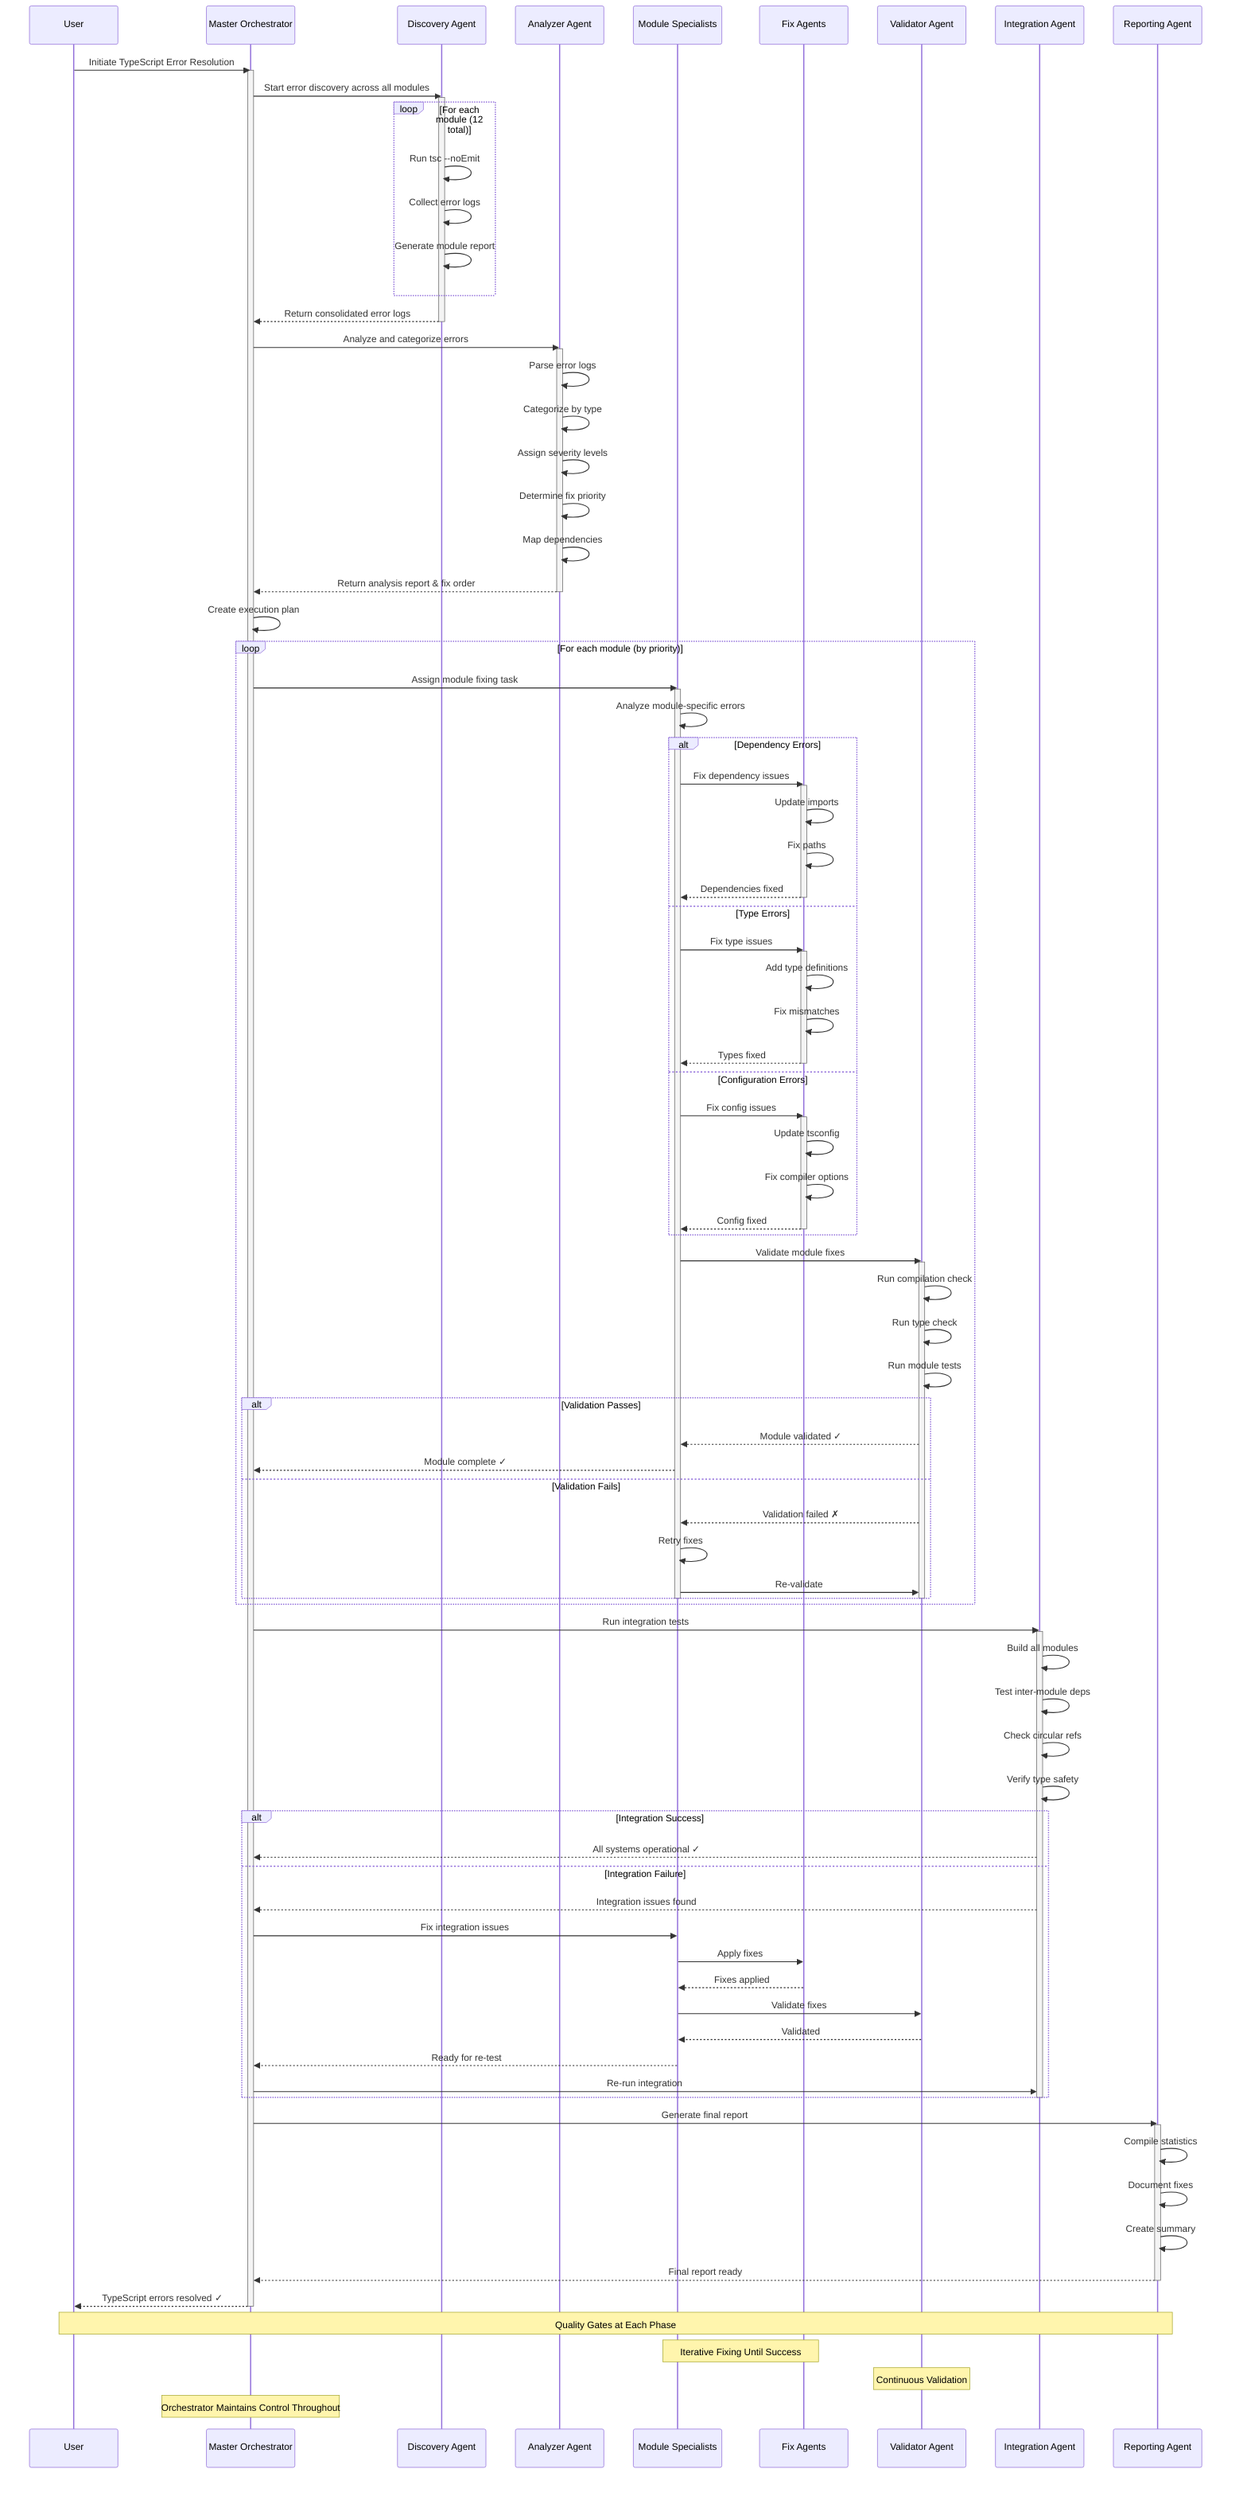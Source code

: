 sequenceDiagram
    participant User
    participant MO as Master Orchestrator
    participant DA as Discovery Agent
    participant AA as Analyzer Agent
    participant MS as Module Specialists
    participant FA as Fix Agents
    participant VA as Validator Agent
    participant IA as Integration Agent
    participant RA as Reporting Agent
    
    User->>MO: Initiate TypeScript Error Resolution
    activate MO
    
    %% Phase 1: Discovery
    MO->>DA: Start error discovery across all modules
    activate DA
    loop For each module (12 total)
        DA->>DA: Run tsc --noEmit
        DA->>DA: Collect error logs
        DA->>DA: Generate module report
    end
    DA-->>MO: Return consolidated error logs
    deactivate DA
    
    %% Phase 2: Analysis
    MO->>AA: Analyze and categorize errors
    activate AA
    AA->>AA: Parse error logs
    AA->>AA: Categorize by type
    AA->>AA: Assign severity levels
    AA->>AA: Determine fix priority
    AA->>AA: Map dependencies
    AA-->>MO: Return analysis report & fix order
    deactivate AA
    
    %% Phase 3: Module-by-Module Fixing
    MO->>MO: Create execution plan
    
    loop For each module (by priority)
        MO->>MS: Assign module fixing task
        activate MS
        MS->>MS: Analyze module-specific errors
        
        alt Dependency Errors
            MS->>FA: Fix dependency issues
            activate FA
            FA->>FA: Update imports
            FA->>FA: Fix paths
            FA-->>MS: Dependencies fixed
            deactivate FA
        else Type Errors
            MS->>FA: Fix type issues
            activate FA
            FA->>FA: Add type definitions
            FA->>FA: Fix mismatches
            FA-->>MS: Types fixed
            deactivate FA
        else Configuration Errors
            MS->>FA: Fix config issues
            activate FA
            FA->>FA: Update tsconfig
            FA->>FA: Fix compiler options
            FA-->>MS: Config fixed
            deactivate FA
        end
        
        MS->>VA: Validate module fixes
        activate VA
        VA->>VA: Run compilation check
        VA->>VA: Run type check
        VA->>VA: Run module tests
        
        alt Validation Passes
            VA-->>MS: Module validated ✓
            MS-->>MO: Module complete ✓
        else Validation Fails
            VA-->>MS: Validation failed ✗
            MS->>MS: Retry fixes
            MS->>VA: Re-validate
        end
        deactivate VA
        deactivate MS
    end
    
    %% Phase 4: Integration Testing
    MO->>IA: Run integration tests
    activate IA
    IA->>IA: Build all modules
    IA->>IA: Test inter-module deps
    IA->>IA: Check circular refs
    IA->>IA: Verify type safety
    
    alt Integration Success
        IA-->>MO: All systems operational ✓
    else Integration Failure
        IA-->>MO: Integration issues found
        MO->>MS: Fix integration issues
        MS->>FA: Apply fixes
        FA-->>MS: Fixes applied
        MS->>VA: Validate fixes
        VA-->>MS: Validated
        MS-->>MO: Ready for re-test
        MO->>IA: Re-run integration
    end
    deactivate IA
    
    %% Phase 5: Reporting
    MO->>RA: Generate final report
    activate RA
    RA->>RA: Compile statistics
    RA->>RA: Document fixes
    RA->>RA: Create summary
    RA-->>MO: Final report ready
    deactivate RA
    
    MO-->>User: TypeScript errors resolved ✓
    deactivate MO
    
    Note over User,RA: Quality Gates at Each Phase
    Note over MS,FA: Iterative Fixing Until Success
    Note over VA: Continuous Validation
    Note over MO: Orchestrator Maintains Control Throughout